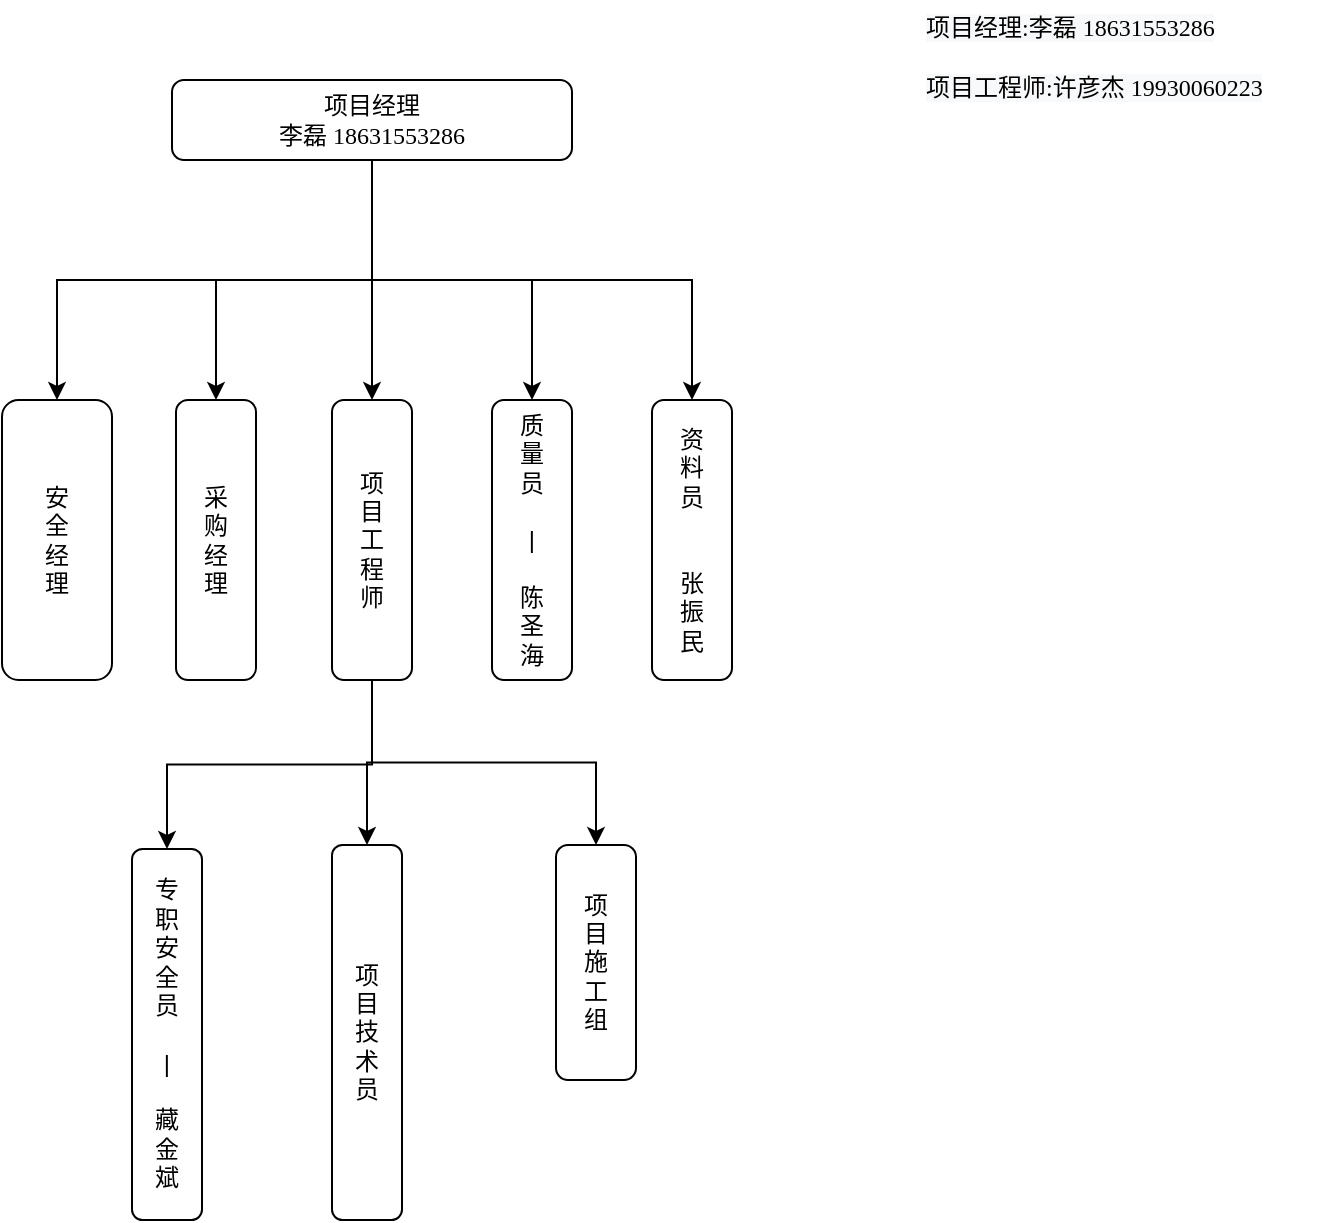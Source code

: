 <mxfile version="13.10.4" type="github">
  <diagram name="Page-1" id="19d8dcba-68ad-dc05-1034-9cf7b2a963f6">
    <mxGraphModel dx="1422" dy="761" grid="1" gridSize="10" guides="1" tooltips="1" connect="1" arrows="1" fold="1" page="1" pageScale="1" pageWidth="1100" pageHeight="850" background="#ffffff" math="0" shadow="0">
      <root>
        <mxCell id="0" />
        <mxCell id="1" parent="0" />
        <mxCell id="booq3Bh0OugslzeFp9TW-37" style="edgeStyle=orthogonalEdgeStyle;rounded=0;orthogonalLoop=1;jettySize=auto;html=1;exitX=0.5;exitY=1;exitDx=0;exitDy=0;entryX=0.5;entryY=0;entryDx=0;entryDy=0;" parent="1" source="6257edae8c83ed4a-9" target="booq3Bh0OugslzeFp9TW-11" edge="1">
          <mxGeometry relative="1" as="geometry" />
        </mxCell>
        <mxCell id="booq3Bh0OugslzeFp9TW-38" style="edgeStyle=orthogonalEdgeStyle;rounded=0;orthogonalLoop=1;jettySize=auto;html=1;exitX=0.5;exitY=1;exitDx=0;exitDy=0;" parent="1" source="6257edae8c83ed4a-9" target="booq3Bh0OugslzeFp9TW-12" edge="1">
          <mxGeometry relative="1" as="geometry" />
        </mxCell>
        <mxCell id="booq3Bh0OugslzeFp9TW-39" style="edgeStyle=orthogonalEdgeStyle;rounded=0;orthogonalLoop=1;jettySize=auto;html=1;exitX=0.5;exitY=1;exitDx=0;exitDy=0;" parent="1" source="6257edae8c83ed4a-9" target="booq3Bh0OugslzeFp9TW-13" edge="1">
          <mxGeometry relative="1" as="geometry" />
        </mxCell>
        <mxCell id="booq3Bh0OugslzeFp9TW-40" style="edgeStyle=orthogonalEdgeStyle;rounded=0;orthogonalLoop=1;jettySize=auto;html=1;exitX=0.5;exitY=1;exitDx=0;exitDy=0;" parent="1" source="6257edae8c83ed4a-9" target="booq3Bh0OugslzeFp9TW-15" edge="1">
          <mxGeometry relative="1" as="geometry" />
        </mxCell>
        <mxCell id="booq3Bh0OugslzeFp9TW-41" style="edgeStyle=orthogonalEdgeStyle;rounded=0;orthogonalLoop=1;jettySize=auto;html=1;exitX=0.5;exitY=1;exitDx=0;exitDy=0;entryX=0.5;entryY=0;entryDx=0;entryDy=0;" parent="1" source="6257edae8c83ed4a-9" target="booq3Bh0OugslzeFp9TW-30" edge="1">
          <mxGeometry relative="1" as="geometry" />
        </mxCell>
        <mxCell id="6257edae8c83ed4a-9" value="项目经理&lt;br&gt;李磊 18631553286" style="whiteSpace=wrap;html=1;rounded=1;shadow=0;comic=0;strokeWidth=1;fontFamily=Verdana;align=center;fontSize=12;fontStyle=0;" parent="1" vertex="1">
          <mxGeometry x="445" y="100" width="200" height="40" as="geometry" />
        </mxCell>
        <mxCell id="booq3Bh0OugslzeFp9TW-11" value="安&lt;br&gt;全&lt;br&gt;经&lt;br&gt;理" style="rounded=1;whiteSpace=wrap;html=1;" parent="1" vertex="1">
          <mxGeometry x="360" y="260" width="55" height="140" as="geometry" />
        </mxCell>
        <mxCell id="booq3Bh0OugslzeFp9TW-12" value="采&lt;br&gt;购&lt;br&gt;经&lt;br&gt;理" style="rounded=1;whiteSpace=wrap;html=1;" parent="1" vertex="1">
          <mxGeometry x="447" y="260" width="40" height="140" as="geometry" />
        </mxCell>
        <mxCell id="booq3Bh0OugslzeFp9TW-17" value="" style="edgeStyle=orthogonalEdgeStyle;rounded=0;orthogonalLoop=1;jettySize=auto;html=1;exitX=0.5;exitY=1;exitDx=0;exitDy=0;" parent="1" source="booq3Bh0OugslzeFp9TW-13" target="booq3Bh0OugslzeFp9TW-16" edge="1">
          <mxGeometry relative="1" as="geometry" />
        </mxCell>
        <mxCell id="booq3Bh0OugslzeFp9TW-23" style="edgeStyle=orthogonalEdgeStyle;rounded=0;orthogonalLoop=1;jettySize=auto;html=1;exitX=0.5;exitY=1;exitDx=0;exitDy=0;entryX=0.5;entryY=0;entryDx=0;entryDy=0;" parent="1" source="booq3Bh0OugslzeFp9TW-13" target="booq3Bh0OugslzeFp9TW-22" edge="1">
          <mxGeometry relative="1" as="geometry" />
        </mxCell>
        <mxCell id="booq3Bh0OugslzeFp9TW-25" style="edgeStyle=orthogonalEdgeStyle;rounded=0;orthogonalLoop=1;jettySize=auto;html=1;entryX=0.5;entryY=0;entryDx=0;entryDy=0;exitX=0.5;exitY=1;exitDx=0;exitDy=0;" parent="1" source="booq3Bh0OugslzeFp9TW-13" target="booq3Bh0OugslzeFp9TW-24" edge="1">
          <mxGeometry relative="1" as="geometry" />
        </mxCell>
        <mxCell id="booq3Bh0OugslzeFp9TW-13" value="项&lt;br&gt;目&lt;br&gt;工&lt;br&gt;程&lt;br&gt;师" style="rounded=1;whiteSpace=wrap;html=1;" parent="1" vertex="1">
          <mxGeometry x="525" y="260" width="40" height="140" as="geometry" />
        </mxCell>
        <mxCell id="booq3Bh0OugslzeFp9TW-15" value="质&lt;br&gt;量&lt;br&gt;员&lt;br&gt;&lt;br&gt;|&lt;br&gt;&lt;br&gt;陈&lt;br&gt;圣&lt;br&gt;海" style="rounded=1;whiteSpace=wrap;html=1;" parent="1" vertex="1">
          <mxGeometry x="605" y="260" width="40" height="140" as="geometry" />
        </mxCell>
        <mxCell id="booq3Bh0OugslzeFp9TW-16" value="项&lt;br&gt;目&lt;br&gt;施&lt;br&gt;工&lt;br&gt;组" style="whiteSpace=wrap;html=1;rounded=1;" parent="1" vertex="1">
          <mxGeometry x="637" y="482.5" width="40" height="117.5" as="geometry" />
        </mxCell>
        <mxCell id="booq3Bh0OugslzeFp9TW-22" value="专&lt;br&gt;职&lt;br&gt;安&lt;br&gt;全&lt;br&gt;员&lt;br&gt;&lt;br&gt;|&lt;br&gt;&lt;br&gt;藏&lt;br&gt;金&lt;br&gt;斌" style="rounded=1;whiteSpace=wrap;html=1;" parent="1" vertex="1">
          <mxGeometry x="425" y="484.5" width="35" height="185.5" as="geometry" />
        </mxCell>
        <mxCell id="booq3Bh0OugslzeFp9TW-24" value="项&lt;br&gt;目&lt;br&gt;技&lt;br&gt;术&lt;br&gt;员" style="whiteSpace=wrap;html=1;rounded=1;" parent="1" vertex="1">
          <mxGeometry x="525" y="482.5" width="35" height="187.5" as="geometry" />
        </mxCell>
        <mxCell id="booq3Bh0OugslzeFp9TW-30" value="资&lt;br&gt;料&lt;br&gt;员&lt;br&gt;&lt;br&gt;&lt;br&gt;张&lt;br&gt;振&lt;br&gt;民" style="rounded=1;whiteSpace=wrap;html=1;" parent="1" vertex="1">
          <mxGeometry x="685" y="260" width="40" height="140" as="geometry" />
        </mxCell>
        <mxCell id="booq3Bh0OugslzeFp9TW-42" value="&lt;span style=&quot;color: rgb(0 , 0 , 0) ; font-family: &amp;#34;verdana&amp;#34; ; font-size: 12px ; font-style: normal ; font-weight: 400 ; letter-spacing: normal ; text-align: center ; text-indent: 0px ; text-transform: none ; word-spacing: 0px ; background-color: rgb(248 , 249 , 250) ; display: inline ; float: none&quot;&gt;项目经理:李磊 18631553286&lt;/span&gt;" style="text;whiteSpace=wrap;html=1;" parent="1" vertex="1">
          <mxGeometry x="820" y="60" width="190" height="30" as="geometry" />
        </mxCell>
        <mxCell id="booq3Bh0OugslzeFp9TW-43" value="&lt;span style=&quot;color: rgb(0 , 0 , 0) ; font-family: &amp;#34;verdana&amp;#34; ; font-size: 12px ; font-style: normal ; font-weight: 400 ; letter-spacing: normal ; text-align: center ; text-indent: 0px ; text-transform: none ; word-spacing: 0px ; background-color: rgb(248 , 249 , 250) ; display: inline ; float: none&quot;&gt;项目工程师:许彦杰 19930060223&lt;/span&gt;" style="text;whiteSpace=wrap;html=1;" parent="1" vertex="1">
          <mxGeometry x="820" y="90" width="210" height="30" as="geometry" />
        </mxCell>
      </root>
    </mxGraphModel>
  </diagram>
</mxfile>
